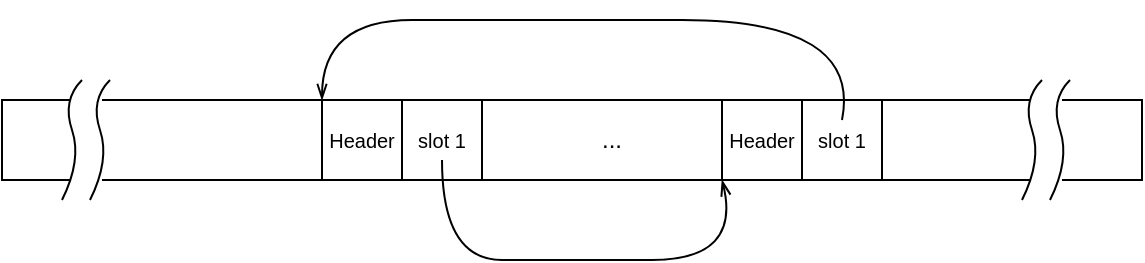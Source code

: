 <mxfile version="24.4.13" type="device">
  <diagram name="Página-1" id="IV-rjdHvHGz0G67KXJbl">
    <mxGraphModel dx="1434" dy="708" grid="1" gridSize="10" guides="1" tooltips="1" connect="1" arrows="1" fold="1" page="1" pageScale="1" pageWidth="827" pageHeight="1169" math="0" shadow="0">
      <root>
        <mxCell id="0" />
        <mxCell id="1" parent="0" />
        <mxCell id="uHQS6SmP5Ppz4d3gWPXU-2" value="" style="rounded=0;whiteSpace=wrap;html=1;" vertex="1" parent="1">
          <mxGeometry x="120" y="200" width="570" height="40" as="geometry" />
        </mxCell>
        <mxCell id="uHQS6SmP5Ppz4d3gWPXU-11" value="" style="group" vertex="1" connectable="0" parent="1">
          <mxGeometry x="150" y="150" width="24" height="100" as="geometry" />
        </mxCell>
        <mxCell id="uHQS6SmP5Ppz4d3gWPXU-12" value="" style="rounded=0;whiteSpace=wrap;html=1;strokeColor=none;" vertex="1" parent="uHQS6SmP5Ppz4d3gWPXU-11">
          <mxGeometry x="4" width="16" height="100" as="geometry" />
        </mxCell>
        <mxCell id="uHQS6SmP5Ppz4d3gWPXU-13" value="" style="curved=1;endArrow=none;html=1;rounded=0;endFill=0;" edge="1" parent="uHQS6SmP5Ppz4d3gWPXU-11">
          <mxGeometry width="50" height="50" relative="1" as="geometry">
            <mxPoint y="100" as="sourcePoint" />
            <mxPoint x="10" y="40" as="targetPoint" />
            <Array as="points">
              <mxPoint x="10" y="80" />
              <mxPoint y="50" />
            </Array>
          </mxGeometry>
        </mxCell>
        <mxCell id="uHQS6SmP5Ppz4d3gWPXU-14" value="" style="curved=1;endArrow=none;html=1;rounded=0;endFill=0;movable=1;resizable=1;rotatable=1;deletable=1;editable=1;locked=0;connectable=1;" edge="1" parent="uHQS6SmP5Ppz4d3gWPXU-11">
          <mxGeometry width="50" height="50" relative="1" as="geometry">
            <mxPoint x="14" y="100" as="sourcePoint" />
            <mxPoint x="24" y="40" as="targetPoint" />
            <Array as="points">
              <mxPoint x="24" y="80" />
              <mxPoint x="14" y="50" />
            </Array>
          </mxGeometry>
        </mxCell>
        <mxCell id="uHQS6SmP5Ppz4d3gWPXU-15" value="" style="group" vertex="1" connectable="0" parent="1">
          <mxGeometry x="630" y="150" width="24" height="100" as="geometry" />
        </mxCell>
        <mxCell id="uHQS6SmP5Ppz4d3gWPXU-16" value="" style="rounded=0;whiteSpace=wrap;html=1;strokeColor=none;" vertex="1" parent="uHQS6SmP5Ppz4d3gWPXU-15">
          <mxGeometry x="4" width="16" height="100" as="geometry" />
        </mxCell>
        <mxCell id="uHQS6SmP5Ppz4d3gWPXU-17" value="" style="curved=1;endArrow=none;html=1;rounded=0;endFill=0;" edge="1" parent="uHQS6SmP5Ppz4d3gWPXU-15">
          <mxGeometry width="50" height="50" relative="1" as="geometry">
            <mxPoint y="100" as="sourcePoint" />
            <mxPoint x="10" y="40" as="targetPoint" />
            <Array as="points">
              <mxPoint x="10" y="80" />
              <mxPoint y="50" />
            </Array>
          </mxGeometry>
        </mxCell>
        <mxCell id="uHQS6SmP5Ppz4d3gWPXU-18" value="" style="curved=1;endArrow=none;html=1;rounded=0;endFill=0;movable=1;resizable=1;rotatable=1;deletable=1;editable=1;locked=0;connectable=1;" edge="1" parent="uHQS6SmP5Ppz4d3gWPXU-15">
          <mxGeometry width="50" height="50" relative="1" as="geometry">
            <mxPoint x="14" y="100" as="sourcePoint" />
            <mxPoint x="24" y="40" as="targetPoint" />
            <Array as="points">
              <mxPoint x="24" y="80" />
              <mxPoint x="14" y="50" />
            </Array>
          </mxGeometry>
        </mxCell>
        <mxCell id="uHQS6SmP5Ppz4d3gWPXU-20" value="Header" style="rounded=0;whiteSpace=wrap;html=1;fontSize=10;" vertex="1" parent="1">
          <mxGeometry x="280" y="200" width="40" height="40" as="geometry" />
        </mxCell>
        <mxCell id="uHQS6SmP5Ppz4d3gWPXU-21" value="slot 1" style="rounded=0;whiteSpace=wrap;html=1;fontSize=10;" vertex="1" parent="1">
          <mxGeometry x="320" y="200" width="40" height="40" as="geometry" />
        </mxCell>
        <mxCell id="uHQS6SmP5Ppz4d3gWPXU-22" value="Header" style="rounded=0;whiteSpace=wrap;html=1;fontSize=10;" vertex="1" parent="1">
          <mxGeometry x="480" y="200" width="40" height="40" as="geometry" />
        </mxCell>
        <mxCell id="uHQS6SmP5Ppz4d3gWPXU-23" value="slot 1" style="rounded=0;whiteSpace=wrap;html=1;fontSize=10;" vertex="1" parent="1">
          <mxGeometry x="520" y="200" width="40" height="40" as="geometry" />
        </mxCell>
        <mxCell id="uHQS6SmP5Ppz4d3gWPXU-24" value="..." style="rounded=0;whiteSpace=wrap;html=1;strokeColor=none;" vertex="1" parent="1">
          <mxGeometry x="400" y="210" width="50" height="20" as="geometry" />
        </mxCell>
        <mxCell id="uHQS6SmP5Ppz4d3gWPXU-25" value="" style="curved=1;endArrow=openThin;html=1;rounded=0;entryX=0;entryY=0;entryDx=0;entryDy=0;endFill=0;" edge="1" parent="1" target="uHQS6SmP5Ppz4d3gWPXU-20">
          <mxGeometry width="50" height="50" relative="1" as="geometry">
            <mxPoint x="540" y="210" as="sourcePoint" />
            <mxPoint x="590" y="160" as="targetPoint" />
            <Array as="points">
              <mxPoint x="550" y="160" />
              <mxPoint x="370" y="160" />
              <mxPoint x="280" y="160" />
            </Array>
          </mxGeometry>
        </mxCell>
        <mxCell id="uHQS6SmP5Ppz4d3gWPXU-27" value="" style="curved=1;endArrow=none;html=1;rounded=0;exitX=0;exitY=1;exitDx=0;exitDy=0;startArrow=openThin;startFill=0;endFill=0;" edge="1" parent="1" source="uHQS6SmP5Ppz4d3gWPXU-22">
          <mxGeometry width="50" height="50" relative="1" as="geometry">
            <mxPoint x="540" y="270" as="sourcePoint" />
            <mxPoint x="340" y="230" as="targetPoint" />
            <Array as="points">
              <mxPoint x="490" y="280" />
              <mxPoint x="400" y="280" />
              <mxPoint x="340" y="280" />
            </Array>
          </mxGeometry>
        </mxCell>
      </root>
    </mxGraphModel>
  </diagram>
</mxfile>
